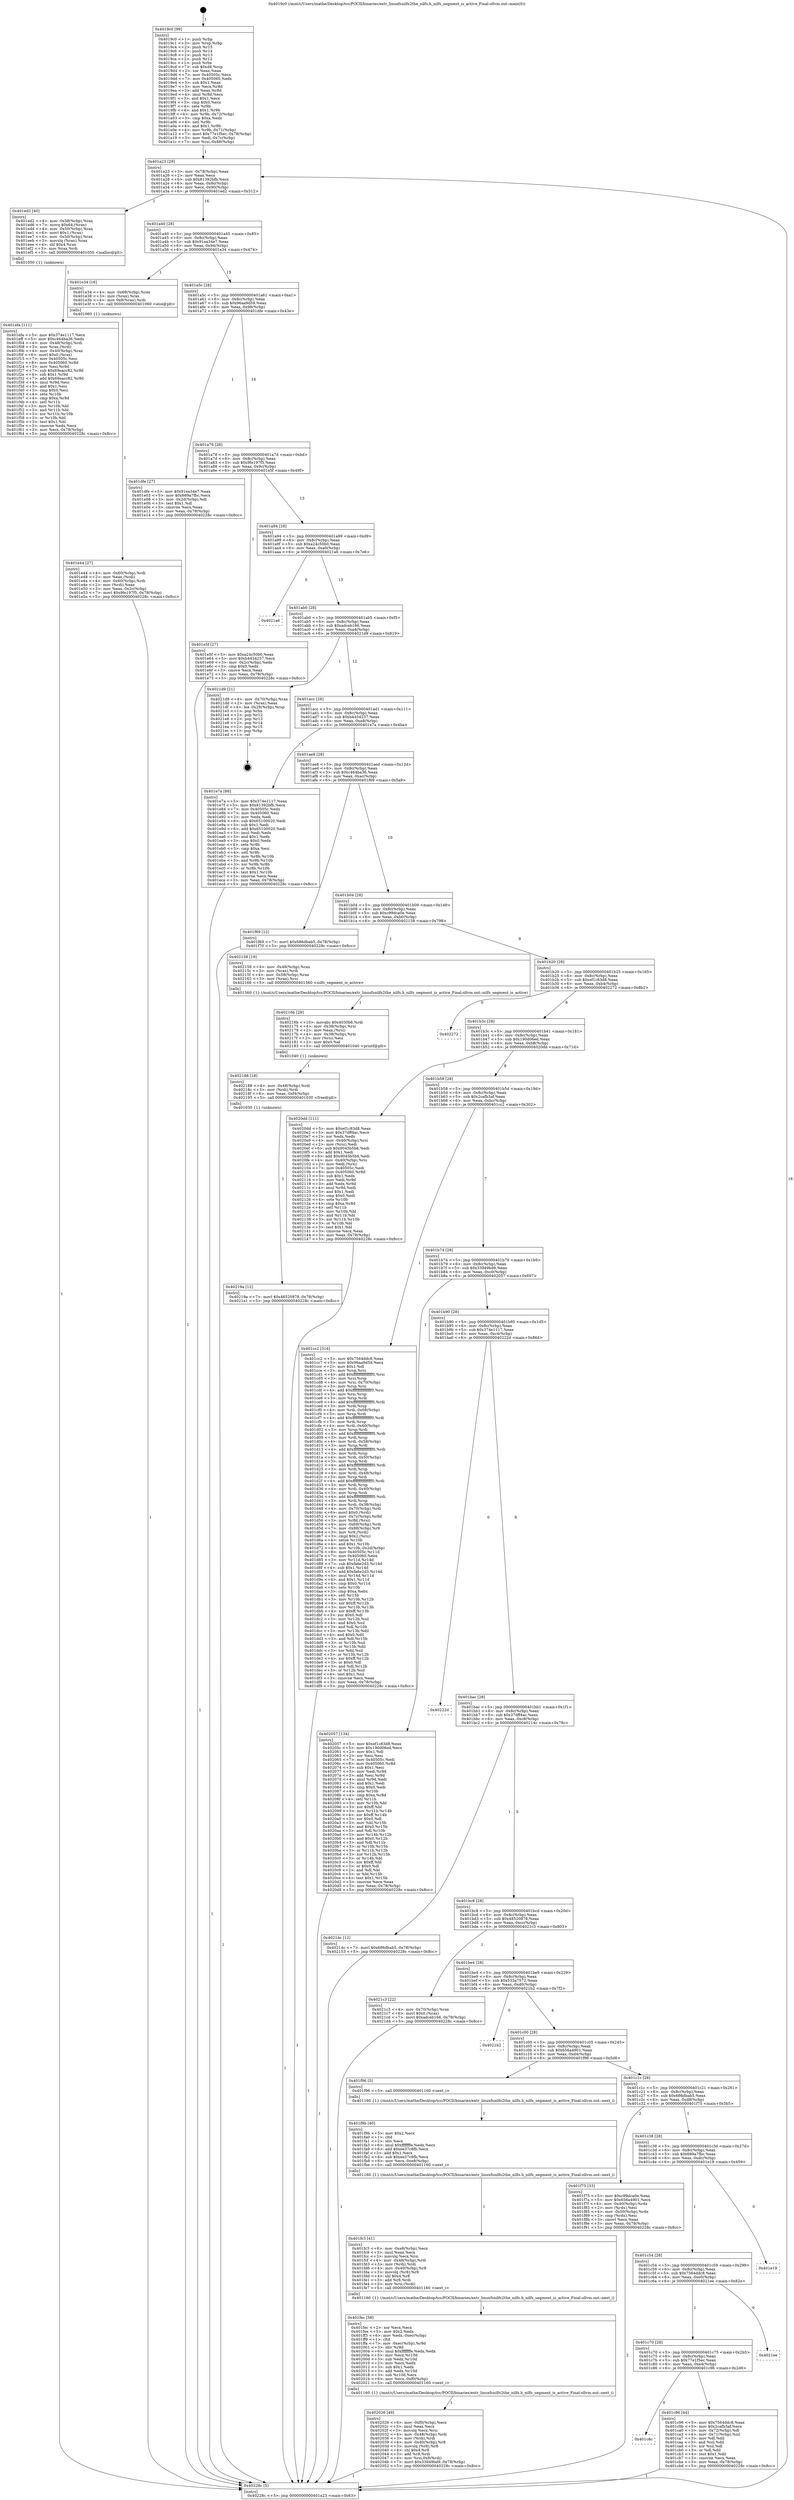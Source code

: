 digraph "0x4019c0" {
  label = "0x4019c0 (/mnt/c/Users/mathe/Desktop/tcc/POCII/binaries/extr_linuxfsnilfs2the_nilfs.h_nilfs_segment_is_active_Final-ollvm.out::main(0))"
  labelloc = "t"
  node[shape=record]

  Entry [label="",width=0.3,height=0.3,shape=circle,fillcolor=black,style=filled]
  "0x401a23" [label="{
     0x401a23 [29]\l
     | [instrs]\l
     &nbsp;&nbsp;0x401a23 \<+3\>: mov -0x78(%rbp),%eax\l
     &nbsp;&nbsp;0x401a26 \<+2\>: mov %eax,%ecx\l
     &nbsp;&nbsp;0x401a28 \<+6\>: sub $0x81392bfb,%ecx\l
     &nbsp;&nbsp;0x401a2e \<+6\>: mov %eax,-0x8c(%rbp)\l
     &nbsp;&nbsp;0x401a34 \<+6\>: mov %ecx,-0x90(%rbp)\l
     &nbsp;&nbsp;0x401a3a \<+6\>: je 0000000000401ed2 \<main+0x512\>\l
  }"]
  "0x401ed2" [label="{
     0x401ed2 [40]\l
     | [instrs]\l
     &nbsp;&nbsp;0x401ed2 \<+4\>: mov -0x58(%rbp),%rax\l
     &nbsp;&nbsp;0x401ed6 \<+7\>: movq $0x64,(%rax)\l
     &nbsp;&nbsp;0x401edd \<+4\>: mov -0x50(%rbp),%rax\l
     &nbsp;&nbsp;0x401ee1 \<+6\>: movl $0x1,(%rax)\l
     &nbsp;&nbsp;0x401ee7 \<+4\>: mov -0x50(%rbp),%rax\l
     &nbsp;&nbsp;0x401eeb \<+3\>: movslq (%rax),%rax\l
     &nbsp;&nbsp;0x401eee \<+4\>: shl $0x4,%rax\l
     &nbsp;&nbsp;0x401ef2 \<+3\>: mov %rax,%rdi\l
     &nbsp;&nbsp;0x401ef5 \<+5\>: call 0000000000401050 \<malloc@plt\>\l
     | [calls]\l
     &nbsp;&nbsp;0x401050 \{1\} (unknown)\l
  }"]
  "0x401a40" [label="{
     0x401a40 [28]\l
     | [instrs]\l
     &nbsp;&nbsp;0x401a40 \<+5\>: jmp 0000000000401a45 \<main+0x85\>\l
     &nbsp;&nbsp;0x401a45 \<+6\>: mov -0x8c(%rbp),%eax\l
     &nbsp;&nbsp;0x401a4b \<+5\>: sub $0x91ea34e7,%eax\l
     &nbsp;&nbsp;0x401a50 \<+6\>: mov %eax,-0x94(%rbp)\l
     &nbsp;&nbsp;0x401a56 \<+6\>: je 0000000000401e34 \<main+0x474\>\l
  }"]
  Exit [label="",width=0.3,height=0.3,shape=circle,fillcolor=black,style=filled,peripheries=2]
  "0x401e34" [label="{
     0x401e34 [16]\l
     | [instrs]\l
     &nbsp;&nbsp;0x401e34 \<+4\>: mov -0x68(%rbp),%rax\l
     &nbsp;&nbsp;0x401e38 \<+3\>: mov (%rax),%rax\l
     &nbsp;&nbsp;0x401e3b \<+4\>: mov 0x8(%rax),%rdi\l
     &nbsp;&nbsp;0x401e3f \<+5\>: call 0000000000401060 \<atoi@plt\>\l
     | [calls]\l
     &nbsp;&nbsp;0x401060 \{1\} (unknown)\l
  }"]
  "0x401a5c" [label="{
     0x401a5c [28]\l
     | [instrs]\l
     &nbsp;&nbsp;0x401a5c \<+5\>: jmp 0000000000401a61 \<main+0xa1\>\l
     &nbsp;&nbsp;0x401a61 \<+6\>: mov -0x8c(%rbp),%eax\l
     &nbsp;&nbsp;0x401a67 \<+5\>: sub $0x96aa9d59,%eax\l
     &nbsp;&nbsp;0x401a6c \<+6\>: mov %eax,-0x98(%rbp)\l
     &nbsp;&nbsp;0x401a72 \<+6\>: je 0000000000401dfe \<main+0x43e\>\l
  }"]
  "0x40219a" [label="{
     0x40219a [12]\l
     | [instrs]\l
     &nbsp;&nbsp;0x40219a \<+7\>: movl $0x48520878,-0x78(%rbp)\l
     &nbsp;&nbsp;0x4021a1 \<+5\>: jmp 000000000040228c \<main+0x8cc\>\l
  }"]
  "0x401dfe" [label="{
     0x401dfe [27]\l
     | [instrs]\l
     &nbsp;&nbsp;0x401dfe \<+5\>: mov $0x91ea34e7,%eax\l
     &nbsp;&nbsp;0x401e03 \<+5\>: mov $0x689a7fbc,%ecx\l
     &nbsp;&nbsp;0x401e08 \<+3\>: mov -0x2d(%rbp),%dl\l
     &nbsp;&nbsp;0x401e0b \<+3\>: test $0x1,%dl\l
     &nbsp;&nbsp;0x401e0e \<+3\>: cmovne %ecx,%eax\l
     &nbsp;&nbsp;0x401e11 \<+3\>: mov %eax,-0x78(%rbp)\l
     &nbsp;&nbsp;0x401e14 \<+5\>: jmp 000000000040228c \<main+0x8cc\>\l
  }"]
  "0x401a78" [label="{
     0x401a78 [28]\l
     | [instrs]\l
     &nbsp;&nbsp;0x401a78 \<+5\>: jmp 0000000000401a7d \<main+0xbd\>\l
     &nbsp;&nbsp;0x401a7d \<+6\>: mov -0x8c(%rbp),%eax\l
     &nbsp;&nbsp;0x401a83 \<+5\>: sub $0x9fe197f5,%eax\l
     &nbsp;&nbsp;0x401a88 \<+6\>: mov %eax,-0x9c(%rbp)\l
     &nbsp;&nbsp;0x401a8e \<+6\>: je 0000000000401e5f \<main+0x49f\>\l
  }"]
  "0x402188" [label="{
     0x402188 [18]\l
     | [instrs]\l
     &nbsp;&nbsp;0x402188 \<+4\>: mov -0x48(%rbp),%rdi\l
     &nbsp;&nbsp;0x40218c \<+3\>: mov (%rdi),%rdi\l
     &nbsp;&nbsp;0x40218f \<+6\>: mov %eax,-0xf4(%rbp)\l
     &nbsp;&nbsp;0x402195 \<+5\>: call 0000000000401030 \<free@plt\>\l
     | [calls]\l
     &nbsp;&nbsp;0x401030 \{1\} (unknown)\l
  }"]
  "0x401e5f" [label="{
     0x401e5f [27]\l
     | [instrs]\l
     &nbsp;&nbsp;0x401e5f \<+5\>: mov $0xa24c50b0,%eax\l
     &nbsp;&nbsp;0x401e64 \<+5\>: mov $0xb4454237,%ecx\l
     &nbsp;&nbsp;0x401e69 \<+3\>: mov -0x2c(%rbp),%edx\l
     &nbsp;&nbsp;0x401e6c \<+3\>: cmp $0x0,%edx\l
     &nbsp;&nbsp;0x401e6f \<+3\>: cmove %ecx,%eax\l
     &nbsp;&nbsp;0x401e72 \<+3\>: mov %eax,-0x78(%rbp)\l
     &nbsp;&nbsp;0x401e75 \<+5\>: jmp 000000000040228c \<main+0x8cc\>\l
  }"]
  "0x401a94" [label="{
     0x401a94 [28]\l
     | [instrs]\l
     &nbsp;&nbsp;0x401a94 \<+5\>: jmp 0000000000401a99 \<main+0xd9\>\l
     &nbsp;&nbsp;0x401a99 \<+6\>: mov -0x8c(%rbp),%eax\l
     &nbsp;&nbsp;0x401a9f \<+5\>: sub $0xa24c50b0,%eax\l
     &nbsp;&nbsp;0x401aa4 \<+6\>: mov %eax,-0xa0(%rbp)\l
     &nbsp;&nbsp;0x401aaa \<+6\>: je 00000000004021a6 \<main+0x7e6\>\l
  }"]
  "0x40216b" [label="{
     0x40216b [29]\l
     | [instrs]\l
     &nbsp;&nbsp;0x40216b \<+10\>: movabs $0x4030b6,%rdi\l
     &nbsp;&nbsp;0x402175 \<+4\>: mov -0x38(%rbp),%rsi\l
     &nbsp;&nbsp;0x402179 \<+2\>: mov %eax,(%rsi)\l
     &nbsp;&nbsp;0x40217b \<+4\>: mov -0x38(%rbp),%rsi\l
     &nbsp;&nbsp;0x40217f \<+2\>: mov (%rsi),%esi\l
     &nbsp;&nbsp;0x402181 \<+2\>: mov $0x0,%al\l
     &nbsp;&nbsp;0x402183 \<+5\>: call 0000000000401040 \<printf@plt\>\l
     | [calls]\l
     &nbsp;&nbsp;0x401040 \{1\} (unknown)\l
  }"]
  "0x4021a6" [label="{
     0x4021a6\l
  }", style=dashed]
  "0x401ab0" [label="{
     0x401ab0 [28]\l
     | [instrs]\l
     &nbsp;&nbsp;0x401ab0 \<+5\>: jmp 0000000000401ab5 \<main+0xf5\>\l
     &nbsp;&nbsp;0x401ab5 \<+6\>: mov -0x8c(%rbp),%eax\l
     &nbsp;&nbsp;0x401abb \<+5\>: sub $0xadceb166,%eax\l
     &nbsp;&nbsp;0x401ac0 \<+6\>: mov %eax,-0xa4(%rbp)\l
     &nbsp;&nbsp;0x401ac6 \<+6\>: je 00000000004021d9 \<main+0x819\>\l
  }"]
  "0x402026" [label="{
     0x402026 [49]\l
     | [instrs]\l
     &nbsp;&nbsp;0x402026 \<+6\>: mov -0xf0(%rbp),%ecx\l
     &nbsp;&nbsp;0x40202c \<+3\>: imul %eax,%ecx\l
     &nbsp;&nbsp;0x40202f \<+3\>: movslq %ecx,%rsi\l
     &nbsp;&nbsp;0x402032 \<+4\>: mov -0x48(%rbp),%rdi\l
     &nbsp;&nbsp;0x402036 \<+3\>: mov (%rdi),%rdi\l
     &nbsp;&nbsp;0x402039 \<+4\>: mov -0x40(%rbp),%r8\l
     &nbsp;&nbsp;0x40203d \<+3\>: movslq (%r8),%r8\l
     &nbsp;&nbsp;0x402040 \<+4\>: shl $0x4,%r8\l
     &nbsp;&nbsp;0x402044 \<+3\>: add %r8,%rdi\l
     &nbsp;&nbsp;0x402047 \<+4\>: mov %rsi,0x8(%rdi)\l
     &nbsp;&nbsp;0x40204b \<+7\>: movl $0x33949bd9,-0x78(%rbp)\l
     &nbsp;&nbsp;0x402052 \<+5\>: jmp 000000000040228c \<main+0x8cc\>\l
  }"]
  "0x4021d9" [label="{
     0x4021d9 [21]\l
     | [instrs]\l
     &nbsp;&nbsp;0x4021d9 \<+4\>: mov -0x70(%rbp),%rax\l
     &nbsp;&nbsp;0x4021dd \<+2\>: mov (%rax),%eax\l
     &nbsp;&nbsp;0x4021df \<+4\>: lea -0x28(%rbp),%rsp\l
     &nbsp;&nbsp;0x4021e3 \<+1\>: pop %rbx\l
     &nbsp;&nbsp;0x4021e4 \<+2\>: pop %r12\l
     &nbsp;&nbsp;0x4021e6 \<+2\>: pop %r13\l
     &nbsp;&nbsp;0x4021e8 \<+2\>: pop %r14\l
     &nbsp;&nbsp;0x4021ea \<+2\>: pop %r15\l
     &nbsp;&nbsp;0x4021ec \<+1\>: pop %rbp\l
     &nbsp;&nbsp;0x4021ed \<+1\>: ret\l
  }"]
  "0x401acc" [label="{
     0x401acc [28]\l
     | [instrs]\l
     &nbsp;&nbsp;0x401acc \<+5\>: jmp 0000000000401ad1 \<main+0x111\>\l
     &nbsp;&nbsp;0x401ad1 \<+6\>: mov -0x8c(%rbp),%eax\l
     &nbsp;&nbsp;0x401ad7 \<+5\>: sub $0xb4454237,%eax\l
     &nbsp;&nbsp;0x401adc \<+6\>: mov %eax,-0xa8(%rbp)\l
     &nbsp;&nbsp;0x401ae2 \<+6\>: je 0000000000401e7a \<main+0x4ba\>\l
  }"]
  "0x401fec" [label="{
     0x401fec [58]\l
     | [instrs]\l
     &nbsp;&nbsp;0x401fec \<+2\>: xor %ecx,%ecx\l
     &nbsp;&nbsp;0x401fee \<+5\>: mov $0x2,%edx\l
     &nbsp;&nbsp;0x401ff3 \<+6\>: mov %edx,-0xec(%rbp)\l
     &nbsp;&nbsp;0x401ff9 \<+1\>: cltd\l
     &nbsp;&nbsp;0x401ffa \<+7\>: mov -0xec(%rbp),%r9d\l
     &nbsp;&nbsp;0x402001 \<+3\>: idiv %r9d\l
     &nbsp;&nbsp;0x402004 \<+6\>: imul $0xfffffffe,%edx,%edx\l
     &nbsp;&nbsp;0x40200a \<+3\>: mov %ecx,%r10d\l
     &nbsp;&nbsp;0x40200d \<+3\>: sub %edx,%r10d\l
     &nbsp;&nbsp;0x402010 \<+2\>: mov %ecx,%edx\l
     &nbsp;&nbsp;0x402012 \<+3\>: sub $0x1,%edx\l
     &nbsp;&nbsp;0x402015 \<+3\>: add %edx,%r10d\l
     &nbsp;&nbsp;0x402018 \<+3\>: sub %r10d,%ecx\l
     &nbsp;&nbsp;0x40201b \<+6\>: mov %ecx,-0xf0(%rbp)\l
     &nbsp;&nbsp;0x402021 \<+5\>: call 0000000000401160 \<next_i\>\l
     | [calls]\l
     &nbsp;&nbsp;0x401160 \{1\} (/mnt/c/Users/mathe/Desktop/tcc/POCII/binaries/extr_linuxfsnilfs2the_nilfs.h_nilfs_segment_is_active_Final-ollvm.out::next_i)\l
  }"]
  "0x401e7a" [label="{
     0x401e7a [88]\l
     | [instrs]\l
     &nbsp;&nbsp;0x401e7a \<+5\>: mov $0x374e1117,%eax\l
     &nbsp;&nbsp;0x401e7f \<+5\>: mov $0x81392bfb,%ecx\l
     &nbsp;&nbsp;0x401e84 \<+7\>: mov 0x40505c,%edx\l
     &nbsp;&nbsp;0x401e8b \<+7\>: mov 0x405060,%esi\l
     &nbsp;&nbsp;0x401e92 \<+2\>: mov %edx,%edi\l
     &nbsp;&nbsp;0x401e94 \<+6\>: sub $0x65100020,%edi\l
     &nbsp;&nbsp;0x401e9a \<+3\>: sub $0x1,%edi\l
     &nbsp;&nbsp;0x401e9d \<+6\>: add $0x65100020,%edi\l
     &nbsp;&nbsp;0x401ea3 \<+3\>: imul %edi,%edx\l
     &nbsp;&nbsp;0x401ea6 \<+3\>: and $0x1,%edx\l
     &nbsp;&nbsp;0x401ea9 \<+3\>: cmp $0x0,%edx\l
     &nbsp;&nbsp;0x401eac \<+4\>: sete %r8b\l
     &nbsp;&nbsp;0x401eb0 \<+3\>: cmp $0xa,%esi\l
     &nbsp;&nbsp;0x401eb3 \<+4\>: setl %r9b\l
     &nbsp;&nbsp;0x401eb7 \<+3\>: mov %r8b,%r10b\l
     &nbsp;&nbsp;0x401eba \<+3\>: and %r9b,%r10b\l
     &nbsp;&nbsp;0x401ebd \<+3\>: xor %r9b,%r8b\l
     &nbsp;&nbsp;0x401ec0 \<+3\>: or %r8b,%r10b\l
     &nbsp;&nbsp;0x401ec3 \<+4\>: test $0x1,%r10b\l
     &nbsp;&nbsp;0x401ec7 \<+3\>: cmovne %ecx,%eax\l
     &nbsp;&nbsp;0x401eca \<+3\>: mov %eax,-0x78(%rbp)\l
     &nbsp;&nbsp;0x401ecd \<+5\>: jmp 000000000040228c \<main+0x8cc\>\l
  }"]
  "0x401ae8" [label="{
     0x401ae8 [28]\l
     | [instrs]\l
     &nbsp;&nbsp;0x401ae8 \<+5\>: jmp 0000000000401aed \<main+0x12d\>\l
     &nbsp;&nbsp;0x401aed \<+6\>: mov -0x8c(%rbp),%eax\l
     &nbsp;&nbsp;0x401af3 \<+5\>: sub $0xc464ba36,%eax\l
     &nbsp;&nbsp;0x401af8 \<+6\>: mov %eax,-0xac(%rbp)\l
     &nbsp;&nbsp;0x401afe \<+6\>: je 0000000000401f69 \<main+0x5a9\>\l
  }"]
  "0x401fc3" [label="{
     0x401fc3 [41]\l
     | [instrs]\l
     &nbsp;&nbsp;0x401fc3 \<+6\>: mov -0xe8(%rbp),%ecx\l
     &nbsp;&nbsp;0x401fc9 \<+3\>: imul %eax,%ecx\l
     &nbsp;&nbsp;0x401fcc \<+3\>: movslq %ecx,%rsi\l
     &nbsp;&nbsp;0x401fcf \<+4\>: mov -0x48(%rbp),%rdi\l
     &nbsp;&nbsp;0x401fd3 \<+3\>: mov (%rdi),%rdi\l
     &nbsp;&nbsp;0x401fd6 \<+4\>: mov -0x40(%rbp),%r8\l
     &nbsp;&nbsp;0x401fda \<+3\>: movslq (%r8),%r8\l
     &nbsp;&nbsp;0x401fdd \<+4\>: shl $0x4,%r8\l
     &nbsp;&nbsp;0x401fe1 \<+3\>: add %r8,%rdi\l
     &nbsp;&nbsp;0x401fe4 \<+3\>: mov %rsi,(%rdi)\l
     &nbsp;&nbsp;0x401fe7 \<+5\>: call 0000000000401160 \<next_i\>\l
     | [calls]\l
     &nbsp;&nbsp;0x401160 \{1\} (/mnt/c/Users/mathe/Desktop/tcc/POCII/binaries/extr_linuxfsnilfs2the_nilfs.h_nilfs_segment_is_active_Final-ollvm.out::next_i)\l
  }"]
  "0x401f69" [label="{
     0x401f69 [12]\l
     | [instrs]\l
     &nbsp;&nbsp;0x401f69 \<+7\>: movl $0x686dbab5,-0x78(%rbp)\l
     &nbsp;&nbsp;0x401f70 \<+5\>: jmp 000000000040228c \<main+0x8cc\>\l
  }"]
  "0x401b04" [label="{
     0x401b04 [28]\l
     | [instrs]\l
     &nbsp;&nbsp;0x401b04 \<+5\>: jmp 0000000000401b09 \<main+0x149\>\l
     &nbsp;&nbsp;0x401b09 \<+6\>: mov -0x8c(%rbp),%eax\l
     &nbsp;&nbsp;0x401b0f \<+5\>: sub $0xc99dca0e,%eax\l
     &nbsp;&nbsp;0x401b14 \<+6\>: mov %eax,-0xb0(%rbp)\l
     &nbsp;&nbsp;0x401b1a \<+6\>: je 0000000000402158 \<main+0x798\>\l
  }"]
  "0x401f9b" [label="{
     0x401f9b [40]\l
     | [instrs]\l
     &nbsp;&nbsp;0x401f9b \<+5\>: mov $0x2,%ecx\l
     &nbsp;&nbsp;0x401fa0 \<+1\>: cltd\l
     &nbsp;&nbsp;0x401fa1 \<+2\>: idiv %ecx\l
     &nbsp;&nbsp;0x401fa3 \<+6\>: imul $0xfffffffe,%edx,%ecx\l
     &nbsp;&nbsp;0x401fa9 \<+6\>: add $0xee37c8fb,%ecx\l
     &nbsp;&nbsp;0x401faf \<+3\>: add $0x1,%ecx\l
     &nbsp;&nbsp;0x401fb2 \<+6\>: sub $0xee37c8fb,%ecx\l
     &nbsp;&nbsp;0x401fb8 \<+6\>: mov %ecx,-0xe8(%rbp)\l
     &nbsp;&nbsp;0x401fbe \<+5\>: call 0000000000401160 \<next_i\>\l
     | [calls]\l
     &nbsp;&nbsp;0x401160 \{1\} (/mnt/c/Users/mathe/Desktop/tcc/POCII/binaries/extr_linuxfsnilfs2the_nilfs.h_nilfs_segment_is_active_Final-ollvm.out::next_i)\l
  }"]
  "0x402158" [label="{
     0x402158 [19]\l
     | [instrs]\l
     &nbsp;&nbsp;0x402158 \<+4\>: mov -0x48(%rbp),%rax\l
     &nbsp;&nbsp;0x40215c \<+3\>: mov (%rax),%rdi\l
     &nbsp;&nbsp;0x40215f \<+4\>: mov -0x58(%rbp),%rax\l
     &nbsp;&nbsp;0x402163 \<+3\>: mov (%rax),%rsi\l
     &nbsp;&nbsp;0x402166 \<+5\>: call 0000000000401560 \<nilfs_segment_is_active\>\l
     | [calls]\l
     &nbsp;&nbsp;0x401560 \{1\} (/mnt/c/Users/mathe/Desktop/tcc/POCII/binaries/extr_linuxfsnilfs2the_nilfs.h_nilfs_segment_is_active_Final-ollvm.out::nilfs_segment_is_active)\l
  }"]
  "0x401b20" [label="{
     0x401b20 [28]\l
     | [instrs]\l
     &nbsp;&nbsp;0x401b20 \<+5\>: jmp 0000000000401b25 \<main+0x165\>\l
     &nbsp;&nbsp;0x401b25 \<+6\>: mov -0x8c(%rbp),%eax\l
     &nbsp;&nbsp;0x401b2b \<+5\>: sub $0xef1c83d8,%eax\l
     &nbsp;&nbsp;0x401b30 \<+6\>: mov %eax,-0xb4(%rbp)\l
     &nbsp;&nbsp;0x401b36 \<+6\>: je 0000000000402272 \<main+0x8b2\>\l
  }"]
  "0x401efa" [label="{
     0x401efa [111]\l
     | [instrs]\l
     &nbsp;&nbsp;0x401efa \<+5\>: mov $0x374e1117,%ecx\l
     &nbsp;&nbsp;0x401eff \<+5\>: mov $0xc464ba36,%edx\l
     &nbsp;&nbsp;0x401f04 \<+4\>: mov -0x48(%rbp),%rdi\l
     &nbsp;&nbsp;0x401f08 \<+3\>: mov %rax,(%rdi)\l
     &nbsp;&nbsp;0x401f0b \<+4\>: mov -0x40(%rbp),%rax\l
     &nbsp;&nbsp;0x401f0f \<+6\>: movl $0x0,(%rax)\l
     &nbsp;&nbsp;0x401f15 \<+7\>: mov 0x40505c,%esi\l
     &nbsp;&nbsp;0x401f1c \<+8\>: mov 0x405060,%r8d\l
     &nbsp;&nbsp;0x401f24 \<+3\>: mov %esi,%r9d\l
     &nbsp;&nbsp;0x401f27 \<+7\>: sub $0x69eacc82,%r9d\l
     &nbsp;&nbsp;0x401f2e \<+4\>: sub $0x1,%r9d\l
     &nbsp;&nbsp;0x401f32 \<+7\>: add $0x69eacc82,%r9d\l
     &nbsp;&nbsp;0x401f39 \<+4\>: imul %r9d,%esi\l
     &nbsp;&nbsp;0x401f3d \<+3\>: and $0x1,%esi\l
     &nbsp;&nbsp;0x401f40 \<+3\>: cmp $0x0,%esi\l
     &nbsp;&nbsp;0x401f43 \<+4\>: sete %r10b\l
     &nbsp;&nbsp;0x401f47 \<+4\>: cmp $0xa,%r8d\l
     &nbsp;&nbsp;0x401f4b \<+4\>: setl %r11b\l
     &nbsp;&nbsp;0x401f4f \<+3\>: mov %r10b,%bl\l
     &nbsp;&nbsp;0x401f52 \<+3\>: and %r11b,%bl\l
     &nbsp;&nbsp;0x401f55 \<+3\>: xor %r11b,%r10b\l
     &nbsp;&nbsp;0x401f58 \<+3\>: or %r10b,%bl\l
     &nbsp;&nbsp;0x401f5b \<+3\>: test $0x1,%bl\l
     &nbsp;&nbsp;0x401f5e \<+3\>: cmovne %edx,%ecx\l
     &nbsp;&nbsp;0x401f61 \<+3\>: mov %ecx,-0x78(%rbp)\l
     &nbsp;&nbsp;0x401f64 \<+5\>: jmp 000000000040228c \<main+0x8cc\>\l
  }"]
  "0x402272" [label="{
     0x402272\l
  }", style=dashed]
  "0x401b3c" [label="{
     0x401b3c [28]\l
     | [instrs]\l
     &nbsp;&nbsp;0x401b3c \<+5\>: jmp 0000000000401b41 \<main+0x181\>\l
     &nbsp;&nbsp;0x401b41 \<+6\>: mov -0x8c(%rbp),%eax\l
     &nbsp;&nbsp;0x401b47 \<+5\>: sub $0x190d06ed,%eax\l
     &nbsp;&nbsp;0x401b4c \<+6\>: mov %eax,-0xb8(%rbp)\l
     &nbsp;&nbsp;0x401b52 \<+6\>: je 00000000004020dd \<main+0x71d\>\l
  }"]
  "0x401e44" [label="{
     0x401e44 [27]\l
     | [instrs]\l
     &nbsp;&nbsp;0x401e44 \<+4\>: mov -0x60(%rbp),%rdi\l
     &nbsp;&nbsp;0x401e48 \<+2\>: mov %eax,(%rdi)\l
     &nbsp;&nbsp;0x401e4a \<+4\>: mov -0x60(%rbp),%rdi\l
     &nbsp;&nbsp;0x401e4e \<+2\>: mov (%rdi),%eax\l
     &nbsp;&nbsp;0x401e50 \<+3\>: mov %eax,-0x2c(%rbp)\l
     &nbsp;&nbsp;0x401e53 \<+7\>: movl $0x9fe197f5,-0x78(%rbp)\l
     &nbsp;&nbsp;0x401e5a \<+5\>: jmp 000000000040228c \<main+0x8cc\>\l
  }"]
  "0x4020dd" [label="{
     0x4020dd [111]\l
     | [instrs]\l
     &nbsp;&nbsp;0x4020dd \<+5\>: mov $0xef1c83d8,%eax\l
     &nbsp;&nbsp;0x4020e2 \<+5\>: mov $0x37dff4ac,%ecx\l
     &nbsp;&nbsp;0x4020e7 \<+2\>: xor %edx,%edx\l
     &nbsp;&nbsp;0x4020e9 \<+4\>: mov -0x40(%rbp),%rsi\l
     &nbsp;&nbsp;0x4020ed \<+2\>: mov (%rsi),%edi\l
     &nbsp;&nbsp;0x4020ef \<+6\>: sub $0x9045b5b6,%edi\l
     &nbsp;&nbsp;0x4020f5 \<+3\>: add $0x1,%edi\l
     &nbsp;&nbsp;0x4020f8 \<+6\>: add $0x9045b5b6,%edi\l
     &nbsp;&nbsp;0x4020fe \<+4\>: mov -0x40(%rbp),%rsi\l
     &nbsp;&nbsp;0x402102 \<+2\>: mov %edi,(%rsi)\l
     &nbsp;&nbsp;0x402104 \<+7\>: mov 0x40505c,%edi\l
     &nbsp;&nbsp;0x40210b \<+8\>: mov 0x405060,%r8d\l
     &nbsp;&nbsp;0x402113 \<+3\>: sub $0x1,%edx\l
     &nbsp;&nbsp;0x402116 \<+3\>: mov %edi,%r9d\l
     &nbsp;&nbsp;0x402119 \<+3\>: add %edx,%r9d\l
     &nbsp;&nbsp;0x40211c \<+4\>: imul %r9d,%edi\l
     &nbsp;&nbsp;0x402120 \<+3\>: and $0x1,%edi\l
     &nbsp;&nbsp;0x402123 \<+3\>: cmp $0x0,%edi\l
     &nbsp;&nbsp;0x402126 \<+4\>: sete %r10b\l
     &nbsp;&nbsp;0x40212a \<+4\>: cmp $0xa,%r8d\l
     &nbsp;&nbsp;0x40212e \<+4\>: setl %r11b\l
     &nbsp;&nbsp;0x402132 \<+3\>: mov %r10b,%bl\l
     &nbsp;&nbsp;0x402135 \<+3\>: and %r11b,%bl\l
     &nbsp;&nbsp;0x402138 \<+3\>: xor %r11b,%r10b\l
     &nbsp;&nbsp;0x40213b \<+3\>: or %r10b,%bl\l
     &nbsp;&nbsp;0x40213e \<+3\>: test $0x1,%bl\l
     &nbsp;&nbsp;0x402141 \<+3\>: cmovne %ecx,%eax\l
     &nbsp;&nbsp;0x402144 \<+3\>: mov %eax,-0x78(%rbp)\l
     &nbsp;&nbsp;0x402147 \<+5\>: jmp 000000000040228c \<main+0x8cc\>\l
  }"]
  "0x401b58" [label="{
     0x401b58 [28]\l
     | [instrs]\l
     &nbsp;&nbsp;0x401b58 \<+5\>: jmp 0000000000401b5d \<main+0x19d\>\l
     &nbsp;&nbsp;0x401b5d \<+6\>: mov -0x8c(%rbp),%eax\l
     &nbsp;&nbsp;0x401b63 \<+5\>: sub $0x2cafb3af,%eax\l
     &nbsp;&nbsp;0x401b68 \<+6\>: mov %eax,-0xbc(%rbp)\l
     &nbsp;&nbsp;0x401b6e \<+6\>: je 0000000000401cc2 \<main+0x302\>\l
  }"]
  "0x4019c0" [label="{
     0x4019c0 [99]\l
     | [instrs]\l
     &nbsp;&nbsp;0x4019c0 \<+1\>: push %rbp\l
     &nbsp;&nbsp;0x4019c1 \<+3\>: mov %rsp,%rbp\l
     &nbsp;&nbsp;0x4019c4 \<+2\>: push %r15\l
     &nbsp;&nbsp;0x4019c6 \<+2\>: push %r14\l
     &nbsp;&nbsp;0x4019c8 \<+2\>: push %r13\l
     &nbsp;&nbsp;0x4019ca \<+2\>: push %r12\l
     &nbsp;&nbsp;0x4019cc \<+1\>: push %rbx\l
     &nbsp;&nbsp;0x4019cd \<+7\>: sub $0xd8,%rsp\l
     &nbsp;&nbsp;0x4019d4 \<+2\>: xor %eax,%eax\l
     &nbsp;&nbsp;0x4019d6 \<+7\>: mov 0x40505c,%ecx\l
     &nbsp;&nbsp;0x4019dd \<+7\>: mov 0x405060,%edx\l
     &nbsp;&nbsp;0x4019e4 \<+3\>: sub $0x1,%eax\l
     &nbsp;&nbsp;0x4019e7 \<+3\>: mov %ecx,%r8d\l
     &nbsp;&nbsp;0x4019ea \<+3\>: add %eax,%r8d\l
     &nbsp;&nbsp;0x4019ed \<+4\>: imul %r8d,%ecx\l
     &nbsp;&nbsp;0x4019f1 \<+3\>: and $0x1,%ecx\l
     &nbsp;&nbsp;0x4019f4 \<+3\>: cmp $0x0,%ecx\l
     &nbsp;&nbsp;0x4019f7 \<+4\>: sete %r9b\l
     &nbsp;&nbsp;0x4019fb \<+4\>: and $0x1,%r9b\l
     &nbsp;&nbsp;0x4019ff \<+4\>: mov %r9b,-0x72(%rbp)\l
     &nbsp;&nbsp;0x401a03 \<+3\>: cmp $0xa,%edx\l
     &nbsp;&nbsp;0x401a06 \<+4\>: setl %r9b\l
     &nbsp;&nbsp;0x401a0a \<+4\>: and $0x1,%r9b\l
     &nbsp;&nbsp;0x401a0e \<+4\>: mov %r9b,-0x71(%rbp)\l
     &nbsp;&nbsp;0x401a12 \<+7\>: movl $0x77e1f5ec,-0x78(%rbp)\l
     &nbsp;&nbsp;0x401a19 \<+3\>: mov %edi,-0x7c(%rbp)\l
     &nbsp;&nbsp;0x401a1c \<+7\>: mov %rsi,-0x88(%rbp)\l
  }"]
  "0x401cc2" [label="{
     0x401cc2 [316]\l
     | [instrs]\l
     &nbsp;&nbsp;0x401cc2 \<+5\>: mov $0x7564ddc8,%eax\l
     &nbsp;&nbsp;0x401cc7 \<+5\>: mov $0x96aa9d59,%ecx\l
     &nbsp;&nbsp;0x401ccc \<+2\>: mov $0x1,%dl\l
     &nbsp;&nbsp;0x401cce \<+3\>: mov %rsp,%rsi\l
     &nbsp;&nbsp;0x401cd1 \<+4\>: add $0xfffffffffffffff0,%rsi\l
     &nbsp;&nbsp;0x401cd5 \<+3\>: mov %rsi,%rsp\l
     &nbsp;&nbsp;0x401cd8 \<+4\>: mov %rsi,-0x70(%rbp)\l
     &nbsp;&nbsp;0x401cdc \<+3\>: mov %rsp,%rsi\l
     &nbsp;&nbsp;0x401cdf \<+4\>: add $0xfffffffffffffff0,%rsi\l
     &nbsp;&nbsp;0x401ce3 \<+3\>: mov %rsi,%rsp\l
     &nbsp;&nbsp;0x401ce6 \<+3\>: mov %rsp,%rdi\l
     &nbsp;&nbsp;0x401ce9 \<+4\>: add $0xfffffffffffffff0,%rdi\l
     &nbsp;&nbsp;0x401ced \<+3\>: mov %rdi,%rsp\l
     &nbsp;&nbsp;0x401cf0 \<+4\>: mov %rdi,-0x68(%rbp)\l
     &nbsp;&nbsp;0x401cf4 \<+3\>: mov %rsp,%rdi\l
     &nbsp;&nbsp;0x401cf7 \<+4\>: add $0xfffffffffffffff0,%rdi\l
     &nbsp;&nbsp;0x401cfb \<+3\>: mov %rdi,%rsp\l
     &nbsp;&nbsp;0x401cfe \<+4\>: mov %rdi,-0x60(%rbp)\l
     &nbsp;&nbsp;0x401d02 \<+3\>: mov %rsp,%rdi\l
     &nbsp;&nbsp;0x401d05 \<+4\>: add $0xfffffffffffffff0,%rdi\l
     &nbsp;&nbsp;0x401d09 \<+3\>: mov %rdi,%rsp\l
     &nbsp;&nbsp;0x401d0c \<+4\>: mov %rdi,-0x58(%rbp)\l
     &nbsp;&nbsp;0x401d10 \<+3\>: mov %rsp,%rdi\l
     &nbsp;&nbsp;0x401d13 \<+4\>: add $0xfffffffffffffff0,%rdi\l
     &nbsp;&nbsp;0x401d17 \<+3\>: mov %rdi,%rsp\l
     &nbsp;&nbsp;0x401d1a \<+4\>: mov %rdi,-0x50(%rbp)\l
     &nbsp;&nbsp;0x401d1e \<+3\>: mov %rsp,%rdi\l
     &nbsp;&nbsp;0x401d21 \<+4\>: add $0xfffffffffffffff0,%rdi\l
     &nbsp;&nbsp;0x401d25 \<+3\>: mov %rdi,%rsp\l
     &nbsp;&nbsp;0x401d28 \<+4\>: mov %rdi,-0x48(%rbp)\l
     &nbsp;&nbsp;0x401d2c \<+3\>: mov %rsp,%rdi\l
     &nbsp;&nbsp;0x401d2f \<+4\>: add $0xfffffffffffffff0,%rdi\l
     &nbsp;&nbsp;0x401d33 \<+3\>: mov %rdi,%rsp\l
     &nbsp;&nbsp;0x401d36 \<+4\>: mov %rdi,-0x40(%rbp)\l
     &nbsp;&nbsp;0x401d3a \<+3\>: mov %rsp,%rdi\l
     &nbsp;&nbsp;0x401d3d \<+4\>: add $0xfffffffffffffff0,%rdi\l
     &nbsp;&nbsp;0x401d41 \<+3\>: mov %rdi,%rsp\l
     &nbsp;&nbsp;0x401d44 \<+4\>: mov %rdi,-0x38(%rbp)\l
     &nbsp;&nbsp;0x401d48 \<+4\>: mov -0x70(%rbp),%rdi\l
     &nbsp;&nbsp;0x401d4c \<+6\>: movl $0x0,(%rdi)\l
     &nbsp;&nbsp;0x401d52 \<+4\>: mov -0x7c(%rbp),%r8d\l
     &nbsp;&nbsp;0x401d56 \<+3\>: mov %r8d,(%rsi)\l
     &nbsp;&nbsp;0x401d59 \<+4\>: mov -0x68(%rbp),%rdi\l
     &nbsp;&nbsp;0x401d5d \<+7\>: mov -0x88(%rbp),%r9\l
     &nbsp;&nbsp;0x401d64 \<+3\>: mov %r9,(%rdi)\l
     &nbsp;&nbsp;0x401d67 \<+3\>: cmpl $0x2,(%rsi)\l
     &nbsp;&nbsp;0x401d6a \<+4\>: setne %r10b\l
     &nbsp;&nbsp;0x401d6e \<+4\>: and $0x1,%r10b\l
     &nbsp;&nbsp;0x401d72 \<+4\>: mov %r10b,-0x2d(%rbp)\l
     &nbsp;&nbsp;0x401d76 \<+8\>: mov 0x40505c,%r11d\l
     &nbsp;&nbsp;0x401d7e \<+7\>: mov 0x405060,%ebx\l
     &nbsp;&nbsp;0x401d85 \<+3\>: mov %r11d,%r14d\l
     &nbsp;&nbsp;0x401d88 \<+7\>: sub $0xfa6e2d3,%r14d\l
     &nbsp;&nbsp;0x401d8f \<+4\>: sub $0x1,%r14d\l
     &nbsp;&nbsp;0x401d93 \<+7\>: add $0xfa6e2d3,%r14d\l
     &nbsp;&nbsp;0x401d9a \<+4\>: imul %r14d,%r11d\l
     &nbsp;&nbsp;0x401d9e \<+4\>: and $0x1,%r11d\l
     &nbsp;&nbsp;0x401da2 \<+4\>: cmp $0x0,%r11d\l
     &nbsp;&nbsp;0x401da6 \<+4\>: sete %r10b\l
     &nbsp;&nbsp;0x401daa \<+3\>: cmp $0xa,%ebx\l
     &nbsp;&nbsp;0x401dad \<+4\>: setl %r15b\l
     &nbsp;&nbsp;0x401db1 \<+3\>: mov %r10b,%r12b\l
     &nbsp;&nbsp;0x401db4 \<+4\>: xor $0xff,%r12b\l
     &nbsp;&nbsp;0x401db8 \<+3\>: mov %r15b,%r13b\l
     &nbsp;&nbsp;0x401dbb \<+4\>: xor $0xff,%r13b\l
     &nbsp;&nbsp;0x401dbf \<+3\>: xor $0x0,%dl\l
     &nbsp;&nbsp;0x401dc2 \<+3\>: mov %r12b,%sil\l
     &nbsp;&nbsp;0x401dc5 \<+4\>: and $0x0,%sil\l
     &nbsp;&nbsp;0x401dc9 \<+3\>: and %dl,%r10b\l
     &nbsp;&nbsp;0x401dcc \<+3\>: mov %r13b,%dil\l
     &nbsp;&nbsp;0x401dcf \<+4\>: and $0x0,%dil\l
     &nbsp;&nbsp;0x401dd3 \<+3\>: and %dl,%r15b\l
     &nbsp;&nbsp;0x401dd6 \<+3\>: or %r10b,%sil\l
     &nbsp;&nbsp;0x401dd9 \<+3\>: or %r15b,%dil\l
     &nbsp;&nbsp;0x401ddc \<+3\>: xor %dil,%sil\l
     &nbsp;&nbsp;0x401ddf \<+3\>: or %r13b,%r12b\l
     &nbsp;&nbsp;0x401de2 \<+4\>: xor $0xff,%r12b\l
     &nbsp;&nbsp;0x401de6 \<+3\>: or $0x0,%dl\l
     &nbsp;&nbsp;0x401de9 \<+3\>: and %dl,%r12b\l
     &nbsp;&nbsp;0x401dec \<+3\>: or %r12b,%sil\l
     &nbsp;&nbsp;0x401def \<+4\>: test $0x1,%sil\l
     &nbsp;&nbsp;0x401df3 \<+3\>: cmovne %ecx,%eax\l
     &nbsp;&nbsp;0x401df6 \<+3\>: mov %eax,-0x78(%rbp)\l
     &nbsp;&nbsp;0x401df9 \<+5\>: jmp 000000000040228c \<main+0x8cc\>\l
  }"]
  "0x401b74" [label="{
     0x401b74 [28]\l
     | [instrs]\l
     &nbsp;&nbsp;0x401b74 \<+5\>: jmp 0000000000401b79 \<main+0x1b9\>\l
     &nbsp;&nbsp;0x401b79 \<+6\>: mov -0x8c(%rbp),%eax\l
     &nbsp;&nbsp;0x401b7f \<+5\>: sub $0x33949bd9,%eax\l
     &nbsp;&nbsp;0x401b84 \<+6\>: mov %eax,-0xc0(%rbp)\l
     &nbsp;&nbsp;0x401b8a \<+6\>: je 0000000000402057 \<main+0x697\>\l
  }"]
  "0x40228c" [label="{
     0x40228c [5]\l
     | [instrs]\l
     &nbsp;&nbsp;0x40228c \<+5\>: jmp 0000000000401a23 \<main+0x63\>\l
  }"]
  "0x402057" [label="{
     0x402057 [134]\l
     | [instrs]\l
     &nbsp;&nbsp;0x402057 \<+5\>: mov $0xef1c83d8,%eax\l
     &nbsp;&nbsp;0x40205c \<+5\>: mov $0x190d06ed,%ecx\l
     &nbsp;&nbsp;0x402061 \<+2\>: mov $0x1,%dl\l
     &nbsp;&nbsp;0x402063 \<+2\>: xor %esi,%esi\l
     &nbsp;&nbsp;0x402065 \<+7\>: mov 0x40505c,%edi\l
     &nbsp;&nbsp;0x40206c \<+8\>: mov 0x405060,%r8d\l
     &nbsp;&nbsp;0x402074 \<+3\>: sub $0x1,%esi\l
     &nbsp;&nbsp;0x402077 \<+3\>: mov %edi,%r9d\l
     &nbsp;&nbsp;0x40207a \<+3\>: add %esi,%r9d\l
     &nbsp;&nbsp;0x40207d \<+4\>: imul %r9d,%edi\l
     &nbsp;&nbsp;0x402081 \<+3\>: and $0x1,%edi\l
     &nbsp;&nbsp;0x402084 \<+3\>: cmp $0x0,%edi\l
     &nbsp;&nbsp;0x402087 \<+4\>: sete %r10b\l
     &nbsp;&nbsp;0x40208b \<+4\>: cmp $0xa,%r8d\l
     &nbsp;&nbsp;0x40208f \<+4\>: setl %r11b\l
     &nbsp;&nbsp;0x402093 \<+3\>: mov %r10b,%bl\l
     &nbsp;&nbsp;0x402096 \<+3\>: xor $0xff,%bl\l
     &nbsp;&nbsp;0x402099 \<+3\>: mov %r11b,%r14b\l
     &nbsp;&nbsp;0x40209c \<+4\>: xor $0xff,%r14b\l
     &nbsp;&nbsp;0x4020a0 \<+3\>: xor $0x0,%dl\l
     &nbsp;&nbsp;0x4020a3 \<+3\>: mov %bl,%r15b\l
     &nbsp;&nbsp;0x4020a6 \<+4\>: and $0x0,%r15b\l
     &nbsp;&nbsp;0x4020aa \<+3\>: and %dl,%r10b\l
     &nbsp;&nbsp;0x4020ad \<+3\>: mov %r14b,%r12b\l
     &nbsp;&nbsp;0x4020b0 \<+4\>: and $0x0,%r12b\l
     &nbsp;&nbsp;0x4020b4 \<+3\>: and %dl,%r11b\l
     &nbsp;&nbsp;0x4020b7 \<+3\>: or %r10b,%r15b\l
     &nbsp;&nbsp;0x4020ba \<+3\>: or %r11b,%r12b\l
     &nbsp;&nbsp;0x4020bd \<+3\>: xor %r12b,%r15b\l
     &nbsp;&nbsp;0x4020c0 \<+3\>: or %r14b,%bl\l
     &nbsp;&nbsp;0x4020c3 \<+3\>: xor $0xff,%bl\l
     &nbsp;&nbsp;0x4020c6 \<+3\>: or $0x0,%dl\l
     &nbsp;&nbsp;0x4020c9 \<+2\>: and %dl,%bl\l
     &nbsp;&nbsp;0x4020cb \<+3\>: or %bl,%r15b\l
     &nbsp;&nbsp;0x4020ce \<+4\>: test $0x1,%r15b\l
     &nbsp;&nbsp;0x4020d2 \<+3\>: cmovne %ecx,%eax\l
     &nbsp;&nbsp;0x4020d5 \<+3\>: mov %eax,-0x78(%rbp)\l
     &nbsp;&nbsp;0x4020d8 \<+5\>: jmp 000000000040228c \<main+0x8cc\>\l
  }"]
  "0x401b90" [label="{
     0x401b90 [28]\l
     | [instrs]\l
     &nbsp;&nbsp;0x401b90 \<+5\>: jmp 0000000000401b95 \<main+0x1d5\>\l
     &nbsp;&nbsp;0x401b95 \<+6\>: mov -0x8c(%rbp),%eax\l
     &nbsp;&nbsp;0x401b9b \<+5\>: sub $0x374e1117,%eax\l
     &nbsp;&nbsp;0x401ba0 \<+6\>: mov %eax,-0xc4(%rbp)\l
     &nbsp;&nbsp;0x401ba6 \<+6\>: je 000000000040222d \<main+0x86d\>\l
  }"]
  "0x401c8c" [label="{
     0x401c8c\l
  }", style=dashed]
  "0x40222d" [label="{
     0x40222d\l
  }", style=dashed]
  "0x401bac" [label="{
     0x401bac [28]\l
     | [instrs]\l
     &nbsp;&nbsp;0x401bac \<+5\>: jmp 0000000000401bb1 \<main+0x1f1\>\l
     &nbsp;&nbsp;0x401bb1 \<+6\>: mov -0x8c(%rbp),%eax\l
     &nbsp;&nbsp;0x401bb7 \<+5\>: sub $0x37dff4ac,%eax\l
     &nbsp;&nbsp;0x401bbc \<+6\>: mov %eax,-0xc8(%rbp)\l
     &nbsp;&nbsp;0x401bc2 \<+6\>: je 000000000040214c \<main+0x78c\>\l
  }"]
  "0x401c96" [label="{
     0x401c96 [44]\l
     | [instrs]\l
     &nbsp;&nbsp;0x401c96 \<+5\>: mov $0x7564ddc8,%eax\l
     &nbsp;&nbsp;0x401c9b \<+5\>: mov $0x2cafb3af,%ecx\l
     &nbsp;&nbsp;0x401ca0 \<+3\>: mov -0x72(%rbp),%dl\l
     &nbsp;&nbsp;0x401ca3 \<+4\>: mov -0x71(%rbp),%sil\l
     &nbsp;&nbsp;0x401ca7 \<+3\>: mov %dl,%dil\l
     &nbsp;&nbsp;0x401caa \<+3\>: and %sil,%dil\l
     &nbsp;&nbsp;0x401cad \<+3\>: xor %sil,%dl\l
     &nbsp;&nbsp;0x401cb0 \<+3\>: or %dl,%dil\l
     &nbsp;&nbsp;0x401cb3 \<+4\>: test $0x1,%dil\l
     &nbsp;&nbsp;0x401cb7 \<+3\>: cmovne %ecx,%eax\l
     &nbsp;&nbsp;0x401cba \<+3\>: mov %eax,-0x78(%rbp)\l
     &nbsp;&nbsp;0x401cbd \<+5\>: jmp 000000000040228c \<main+0x8cc\>\l
  }"]
  "0x40214c" [label="{
     0x40214c [12]\l
     | [instrs]\l
     &nbsp;&nbsp;0x40214c \<+7\>: movl $0x686dbab5,-0x78(%rbp)\l
     &nbsp;&nbsp;0x402153 \<+5\>: jmp 000000000040228c \<main+0x8cc\>\l
  }"]
  "0x401bc8" [label="{
     0x401bc8 [28]\l
     | [instrs]\l
     &nbsp;&nbsp;0x401bc8 \<+5\>: jmp 0000000000401bcd \<main+0x20d\>\l
     &nbsp;&nbsp;0x401bcd \<+6\>: mov -0x8c(%rbp),%eax\l
     &nbsp;&nbsp;0x401bd3 \<+5\>: sub $0x48520878,%eax\l
     &nbsp;&nbsp;0x401bd8 \<+6\>: mov %eax,-0xcc(%rbp)\l
     &nbsp;&nbsp;0x401bde \<+6\>: je 00000000004021c3 \<main+0x803\>\l
  }"]
  "0x401c70" [label="{
     0x401c70 [28]\l
     | [instrs]\l
     &nbsp;&nbsp;0x401c70 \<+5\>: jmp 0000000000401c75 \<main+0x2b5\>\l
     &nbsp;&nbsp;0x401c75 \<+6\>: mov -0x8c(%rbp),%eax\l
     &nbsp;&nbsp;0x401c7b \<+5\>: sub $0x77e1f5ec,%eax\l
     &nbsp;&nbsp;0x401c80 \<+6\>: mov %eax,-0xe4(%rbp)\l
     &nbsp;&nbsp;0x401c86 \<+6\>: je 0000000000401c96 \<main+0x2d6\>\l
  }"]
  "0x4021c3" [label="{
     0x4021c3 [22]\l
     | [instrs]\l
     &nbsp;&nbsp;0x4021c3 \<+4\>: mov -0x70(%rbp),%rax\l
     &nbsp;&nbsp;0x4021c7 \<+6\>: movl $0x0,(%rax)\l
     &nbsp;&nbsp;0x4021cd \<+7\>: movl $0xadceb166,-0x78(%rbp)\l
     &nbsp;&nbsp;0x4021d4 \<+5\>: jmp 000000000040228c \<main+0x8cc\>\l
  }"]
  "0x401be4" [label="{
     0x401be4 [28]\l
     | [instrs]\l
     &nbsp;&nbsp;0x401be4 \<+5\>: jmp 0000000000401be9 \<main+0x229\>\l
     &nbsp;&nbsp;0x401be9 \<+6\>: mov -0x8c(%rbp),%eax\l
     &nbsp;&nbsp;0x401bef \<+5\>: sub $0x533a7572,%eax\l
     &nbsp;&nbsp;0x401bf4 \<+6\>: mov %eax,-0xd0(%rbp)\l
     &nbsp;&nbsp;0x401bfa \<+6\>: je 00000000004021b2 \<main+0x7f2\>\l
  }"]
  "0x4021ee" [label="{
     0x4021ee\l
  }", style=dashed]
  "0x4021b2" [label="{
     0x4021b2\l
  }", style=dashed]
  "0x401c00" [label="{
     0x401c00 [28]\l
     | [instrs]\l
     &nbsp;&nbsp;0x401c00 \<+5\>: jmp 0000000000401c05 \<main+0x245\>\l
     &nbsp;&nbsp;0x401c05 \<+6\>: mov -0x8c(%rbp),%eax\l
     &nbsp;&nbsp;0x401c0b \<+5\>: sub $0x656a4901,%eax\l
     &nbsp;&nbsp;0x401c10 \<+6\>: mov %eax,-0xd4(%rbp)\l
     &nbsp;&nbsp;0x401c16 \<+6\>: je 0000000000401f96 \<main+0x5d6\>\l
  }"]
  "0x401c54" [label="{
     0x401c54 [28]\l
     | [instrs]\l
     &nbsp;&nbsp;0x401c54 \<+5\>: jmp 0000000000401c59 \<main+0x299\>\l
     &nbsp;&nbsp;0x401c59 \<+6\>: mov -0x8c(%rbp),%eax\l
     &nbsp;&nbsp;0x401c5f \<+5\>: sub $0x7564ddc8,%eax\l
     &nbsp;&nbsp;0x401c64 \<+6\>: mov %eax,-0xe0(%rbp)\l
     &nbsp;&nbsp;0x401c6a \<+6\>: je 00000000004021ee \<main+0x82e\>\l
  }"]
  "0x401f96" [label="{
     0x401f96 [5]\l
     | [instrs]\l
     &nbsp;&nbsp;0x401f96 \<+5\>: call 0000000000401160 \<next_i\>\l
     | [calls]\l
     &nbsp;&nbsp;0x401160 \{1\} (/mnt/c/Users/mathe/Desktop/tcc/POCII/binaries/extr_linuxfsnilfs2the_nilfs.h_nilfs_segment_is_active_Final-ollvm.out::next_i)\l
  }"]
  "0x401c1c" [label="{
     0x401c1c [28]\l
     | [instrs]\l
     &nbsp;&nbsp;0x401c1c \<+5\>: jmp 0000000000401c21 \<main+0x261\>\l
     &nbsp;&nbsp;0x401c21 \<+6\>: mov -0x8c(%rbp),%eax\l
     &nbsp;&nbsp;0x401c27 \<+5\>: sub $0x686dbab5,%eax\l
     &nbsp;&nbsp;0x401c2c \<+6\>: mov %eax,-0xd8(%rbp)\l
     &nbsp;&nbsp;0x401c32 \<+6\>: je 0000000000401f75 \<main+0x5b5\>\l
  }"]
  "0x401e19" [label="{
     0x401e19\l
  }", style=dashed]
  "0x401f75" [label="{
     0x401f75 [33]\l
     | [instrs]\l
     &nbsp;&nbsp;0x401f75 \<+5\>: mov $0xc99dca0e,%eax\l
     &nbsp;&nbsp;0x401f7a \<+5\>: mov $0x656a4901,%ecx\l
     &nbsp;&nbsp;0x401f7f \<+4\>: mov -0x40(%rbp),%rdx\l
     &nbsp;&nbsp;0x401f83 \<+2\>: mov (%rdx),%esi\l
     &nbsp;&nbsp;0x401f85 \<+4\>: mov -0x50(%rbp),%rdx\l
     &nbsp;&nbsp;0x401f89 \<+2\>: cmp (%rdx),%esi\l
     &nbsp;&nbsp;0x401f8b \<+3\>: cmovl %ecx,%eax\l
     &nbsp;&nbsp;0x401f8e \<+3\>: mov %eax,-0x78(%rbp)\l
     &nbsp;&nbsp;0x401f91 \<+5\>: jmp 000000000040228c \<main+0x8cc\>\l
  }"]
  "0x401c38" [label="{
     0x401c38 [28]\l
     | [instrs]\l
     &nbsp;&nbsp;0x401c38 \<+5\>: jmp 0000000000401c3d \<main+0x27d\>\l
     &nbsp;&nbsp;0x401c3d \<+6\>: mov -0x8c(%rbp),%eax\l
     &nbsp;&nbsp;0x401c43 \<+5\>: sub $0x689a7fbc,%eax\l
     &nbsp;&nbsp;0x401c48 \<+6\>: mov %eax,-0xdc(%rbp)\l
     &nbsp;&nbsp;0x401c4e \<+6\>: je 0000000000401e19 \<main+0x459\>\l
  }"]
  Entry -> "0x4019c0" [label=" 1"]
  "0x401a23" -> "0x401ed2" [label=" 1"]
  "0x401a23" -> "0x401a40" [label=" 16"]
  "0x4021d9" -> Exit [label=" 1"]
  "0x401a40" -> "0x401e34" [label=" 1"]
  "0x401a40" -> "0x401a5c" [label=" 15"]
  "0x4021c3" -> "0x40228c" [label=" 1"]
  "0x401a5c" -> "0x401dfe" [label=" 1"]
  "0x401a5c" -> "0x401a78" [label=" 14"]
  "0x40219a" -> "0x40228c" [label=" 1"]
  "0x401a78" -> "0x401e5f" [label=" 1"]
  "0x401a78" -> "0x401a94" [label=" 13"]
  "0x402188" -> "0x40219a" [label=" 1"]
  "0x401a94" -> "0x4021a6" [label=" 0"]
  "0x401a94" -> "0x401ab0" [label=" 13"]
  "0x40216b" -> "0x402188" [label=" 1"]
  "0x401ab0" -> "0x4021d9" [label=" 1"]
  "0x401ab0" -> "0x401acc" [label=" 12"]
  "0x402158" -> "0x40216b" [label=" 1"]
  "0x401acc" -> "0x401e7a" [label=" 1"]
  "0x401acc" -> "0x401ae8" [label=" 11"]
  "0x40214c" -> "0x40228c" [label=" 1"]
  "0x401ae8" -> "0x401f69" [label=" 1"]
  "0x401ae8" -> "0x401b04" [label=" 10"]
  "0x4020dd" -> "0x40228c" [label=" 1"]
  "0x401b04" -> "0x402158" [label=" 1"]
  "0x401b04" -> "0x401b20" [label=" 9"]
  "0x402057" -> "0x40228c" [label=" 1"]
  "0x401b20" -> "0x402272" [label=" 0"]
  "0x401b20" -> "0x401b3c" [label=" 9"]
  "0x402026" -> "0x40228c" [label=" 1"]
  "0x401b3c" -> "0x4020dd" [label=" 1"]
  "0x401b3c" -> "0x401b58" [label=" 8"]
  "0x401fec" -> "0x402026" [label=" 1"]
  "0x401b58" -> "0x401cc2" [label=" 1"]
  "0x401b58" -> "0x401b74" [label=" 7"]
  "0x401f9b" -> "0x401fc3" [label=" 1"]
  "0x401b74" -> "0x402057" [label=" 1"]
  "0x401b74" -> "0x401b90" [label=" 6"]
  "0x401f96" -> "0x401f9b" [label=" 1"]
  "0x401b90" -> "0x40222d" [label=" 0"]
  "0x401b90" -> "0x401bac" [label=" 6"]
  "0x401f75" -> "0x40228c" [label=" 2"]
  "0x401bac" -> "0x40214c" [label=" 1"]
  "0x401bac" -> "0x401bc8" [label=" 5"]
  "0x401f69" -> "0x40228c" [label=" 1"]
  "0x401bc8" -> "0x4021c3" [label=" 1"]
  "0x401bc8" -> "0x401be4" [label=" 4"]
  "0x401ed2" -> "0x401efa" [label=" 1"]
  "0x401be4" -> "0x4021b2" [label=" 0"]
  "0x401be4" -> "0x401c00" [label=" 4"]
  "0x401e7a" -> "0x40228c" [label=" 1"]
  "0x401c00" -> "0x401f96" [label=" 1"]
  "0x401c00" -> "0x401c1c" [label=" 3"]
  "0x401e44" -> "0x40228c" [label=" 1"]
  "0x401c1c" -> "0x401f75" [label=" 2"]
  "0x401c1c" -> "0x401c38" [label=" 1"]
  "0x401e34" -> "0x401e44" [label=" 1"]
  "0x401c38" -> "0x401e19" [label=" 0"]
  "0x401c38" -> "0x401c54" [label=" 1"]
  "0x401e5f" -> "0x40228c" [label=" 1"]
  "0x401c54" -> "0x4021ee" [label=" 0"]
  "0x401c54" -> "0x401c70" [label=" 1"]
  "0x401efa" -> "0x40228c" [label=" 1"]
  "0x401c70" -> "0x401c96" [label=" 1"]
  "0x401c70" -> "0x401c8c" [label=" 0"]
  "0x401c96" -> "0x40228c" [label=" 1"]
  "0x4019c0" -> "0x401a23" [label=" 1"]
  "0x40228c" -> "0x401a23" [label=" 16"]
  "0x401fc3" -> "0x401fec" [label=" 1"]
  "0x401cc2" -> "0x40228c" [label=" 1"]
  "0x401dfe" -> "0x40228c" [label=" 1"]
}

